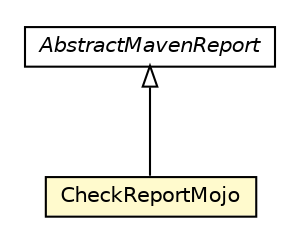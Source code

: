 #!/usr/local/bin/dot
#
# Class diagram 
# Generated by UMLGraph version R5_6-24-gf6e263 (http://www.umlgraph.org/)
#

digraph G {
	edge [fontname="Helvetica",fontsize=10,labelfontname="Helvetica",labelfontsize=10];
	node [fontname="Helvetica",fontsize=10,shape=plaintext];
	nodesep=0.25;
	ranksep=0.5;
	// org.universAAL.support.directives.mojos.CheckReportMojo
	c2670885 [label=<<table title="org.universAAL.support.directives.mojos.CheckReportMojo" border="0" cellborder="1" cellspacing="0" cellpadding="2" port="p" bgcolor="lemonChiffon" href="./CheckReportMojo.html">
		<tr><td><table border="0" cellspacing="0" cellpadding="1">
<tr><td align="center" balign="center"> CheckReportMojo </td></tr>
		</table></td></tr>
		</table>>, URL="./CheckReportMojo.html", fontname="Helvetica", fontcolor="black", fontsize=10.0];
	//org.universAAL.support.directives.mojos.CheckReportMojo extends org.apache.maven.reporting.AbstractMavenReport
	c2673735:p -> c2670885:p [dir=back,arrowtail=empty];
	// org.apache.maven.reporting.AbstractMavenReport
	c2673735 [label=<<table title="org.apache.maven.reporting.AbstractMavenReport" border="0" cellborder="1" cellspacing="0" cellpadding="2" port="p" href="http://java.sun.com/j2se/1.4.2/docs/api/org/apache/maven/reporting/AbstractMavenReport.html">
		<tr><td><table border="0" cellspacing="0" cellpadding="1">
<tr><td align="center" balign="center"><font face="Helvetica-Oblique"> AbstractMavenReport </font></td></tr>
		</table></td></tr>
		</table>>, URL="http://java.sun.com/j2se/1.4.2/docs/api/org/apache/maven/reporting/AbstractMavenReport.html", fontname="Helvetica", fontcolor="black", fontsize=10.0];
}

